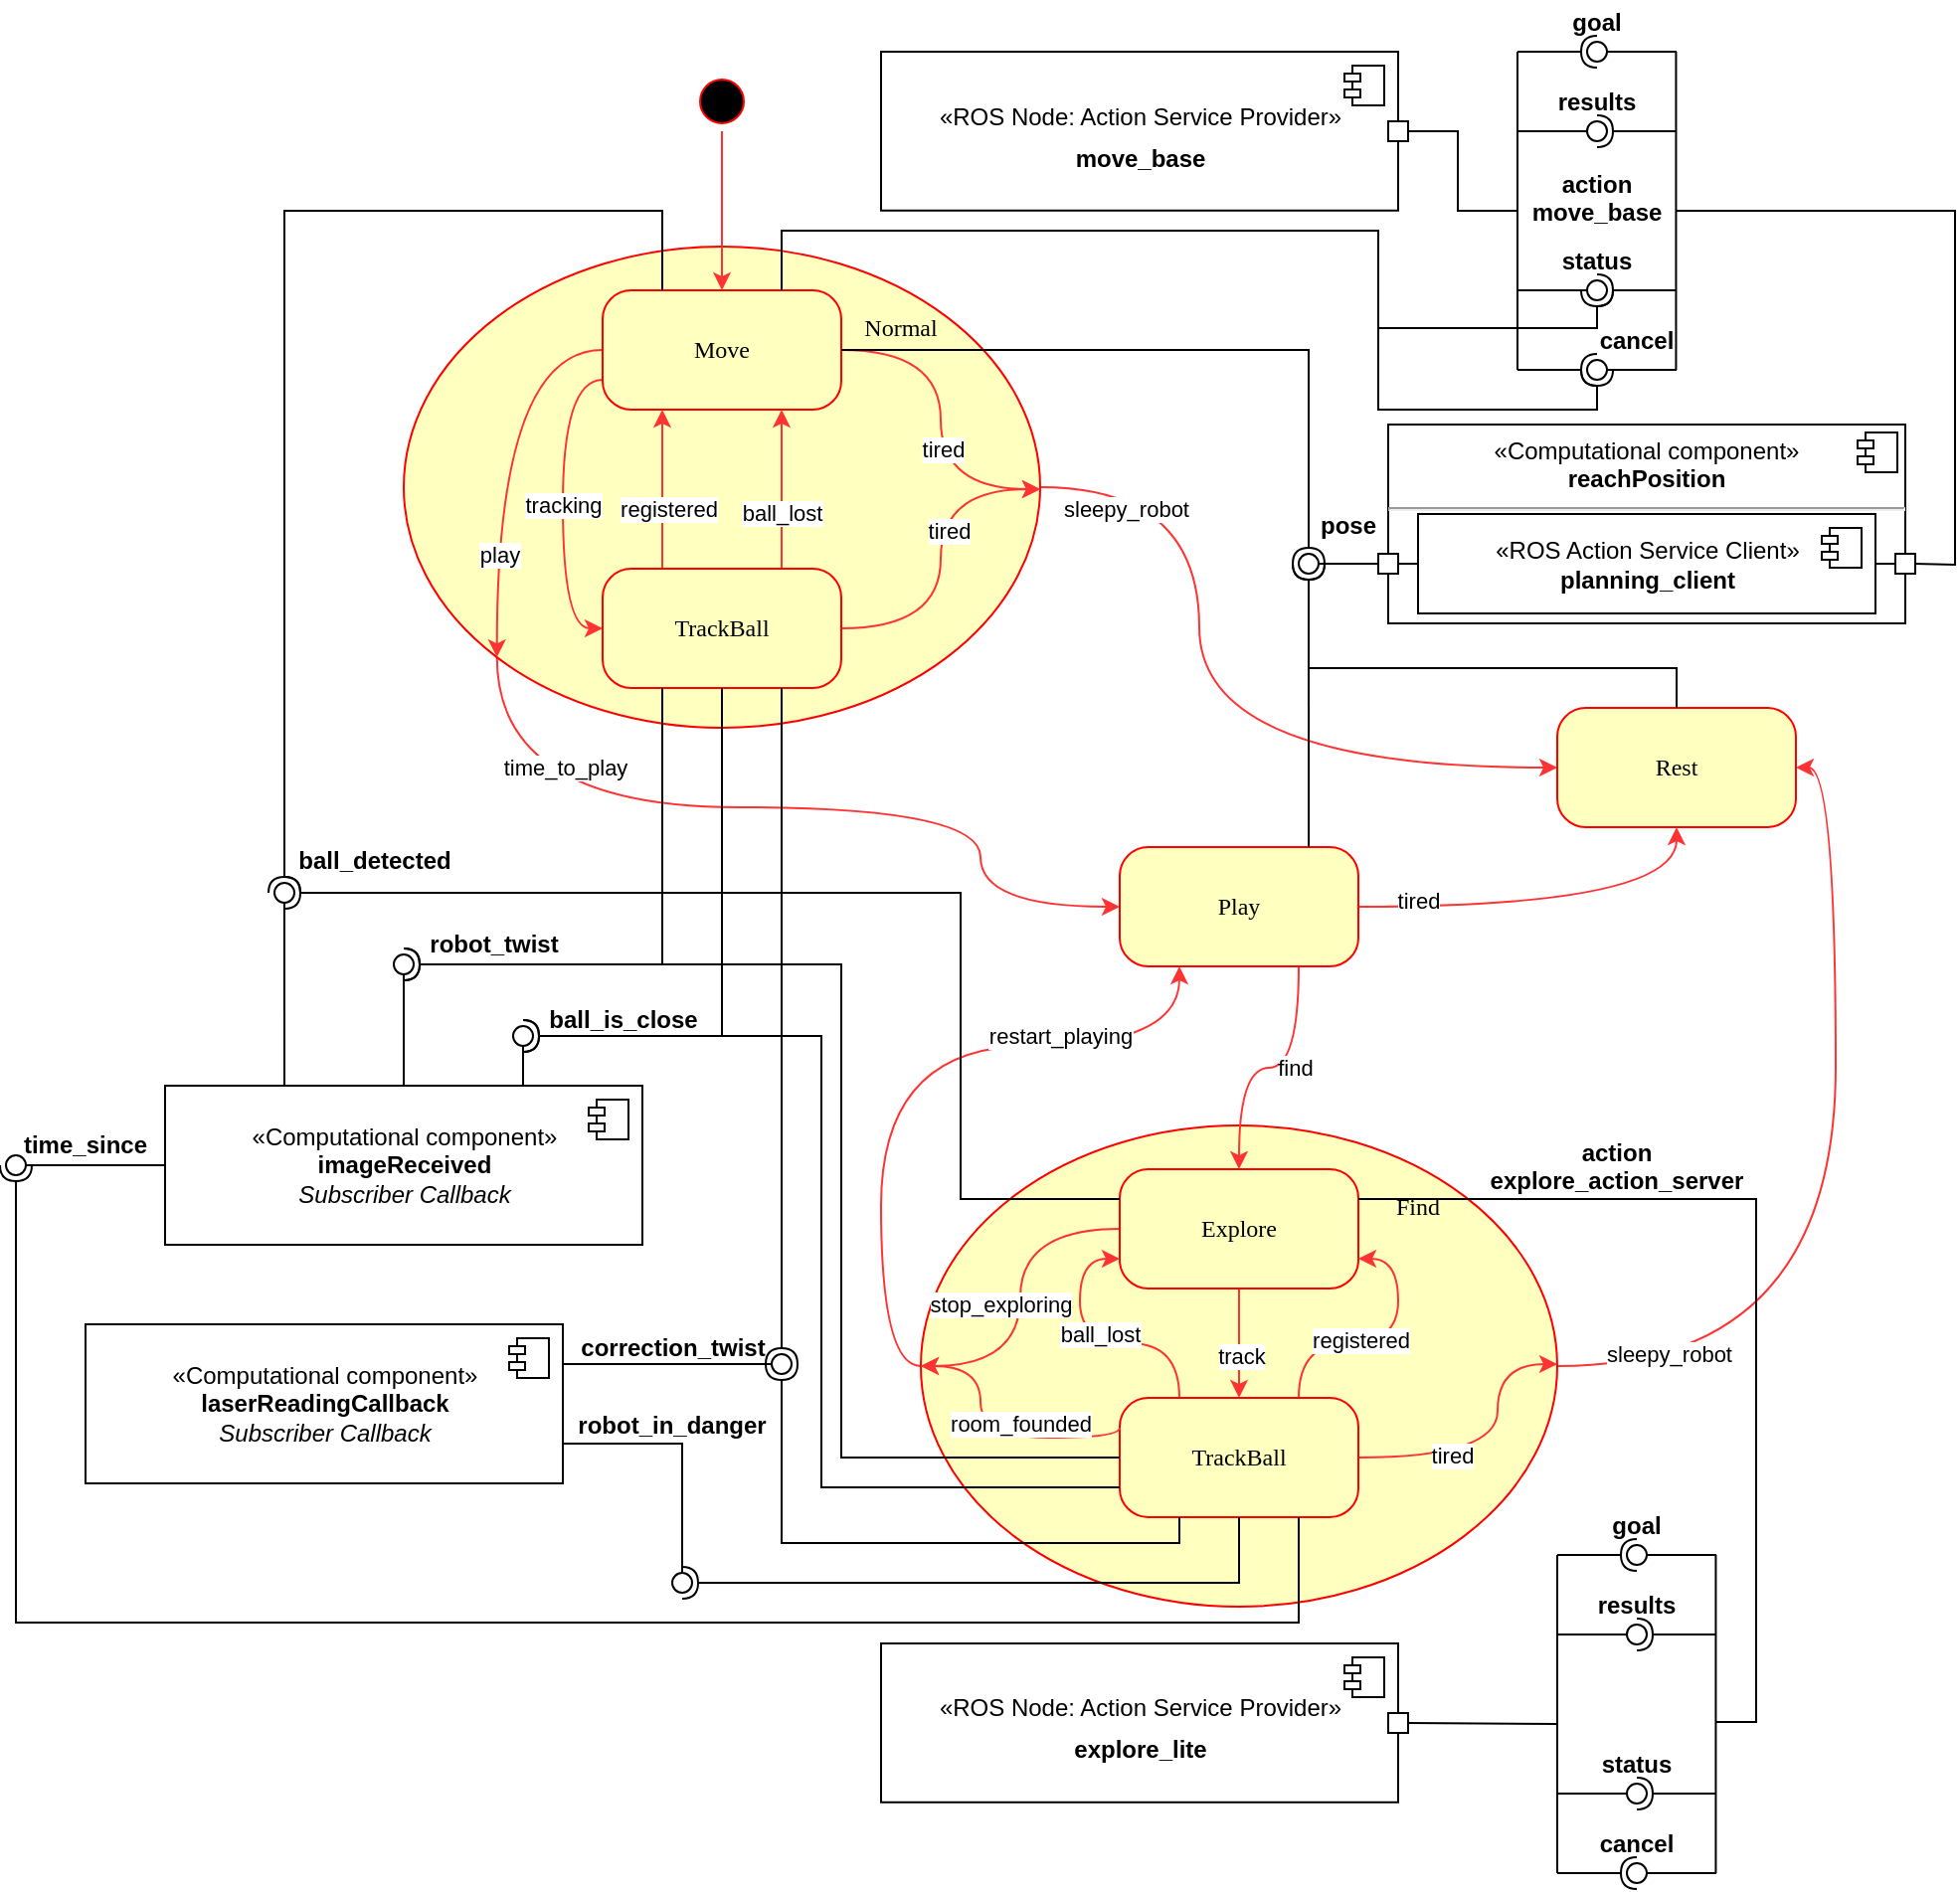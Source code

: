 <mxfile version="14.1.8" type="device"><diagram name="Page-1" id="58cdce13-f638-feb5-8d6f-7d28b1aa9fa0"><mxGraphModel dx="4370" dy="2178" grid="1" gridSize="10" guides="1" tooltips="1" connect="1" arrows="1" fold="1" page="1" pageScale="1" pageWidth="1100" pageHeight="850" background="#ffffff" math="0" shadow="0"><root><mxCell id="0"/><mxCell id="1" parent="0"/><mxCell id="SePf7jv3d5GDAC5wN0M6-150" style="edgeStyle=orthogonalEdgeStyle;curved=1;orthogonalLoop=1;jettySize=auto;html=1;entryX=1;entryY=0.5;entryDx=0;entryDy=0;strokeColor=#FF3333;exitX=1;exitY=0.5;exitDx=0;exitDy=0;" parent="1" source="gwjW1zNZgymCP5IW7DOp-157" target="gwjW1zNZgymCP5IW7DOp-173" edge="1"><mxGeometry relative="1" as="geometry"/></mxCell><mxCell id="SePf7jv3d5GDAC5wN0M6-151" value="sleepy_robot" style="edgeLabel;html=1;align=center;verticalAlign=middle;resizable=0;points=[];" parent="SePf7jv3d5GDAC5wN0M6-150" vertex="1" connectable="0"><mxGeometry x="-0.861" y="4" relative="1" as="geometry"><mxPoint x="23.33" y="-2" as="offset"/></mxGeometry></mxCell><mxCell id="SePf7jv3d5GDAC5wN0M6-152" style="edgeStyle=orthogonalEdgeStyle;curved=1;orthogonalLoop=1;jettySize=auto;html=1;entryX=0.25;entryY=1;entryDx=0;entryDy=0;strokeColor=#FF3333;exitX=0;exitY=0.5;exitDx=0;exitDy=0;" parent="1" source="gwjW1zNZgymCP5IW7DOp-157" target="gwjW1zNZgymCP5IW7DOp-174" edge="1"><mxGeometry relative="1" as="geometry"/></mxCell><mxCell id="SePf7jv3d5GDAC5wN0M6-153" value="restart_playing" style="edgeLabel;html=1;align=center;verticalAlign=middle;resizable=0;points=[];" parent="SePf7jv3d5GDAC5wN0M6-152" vertex="1" connectable="0"><mxGeometry x="-0.541" relative="1" as="geometry"><mxPoint x="90" y="-101" as="offset"/></mxGeometry></mxCell><mxCell id="gwjW1zNZgymCP5IW7DOp-157" value="Find" style="ellipse;whiteSpace=wrap;html=1;fillColor=#ffffc0;rounded=1;shadow=0;fontFamily=Verdana;strokeColor=#ff0000;arcSize=24;comic=0;spacingBottom=160;spacingLeft=180;" parent="1" vertex="1"><mxGeometry x="-1420" y="540" width="320" height="242" as="geometry"/></mxCell><mxCell id="SePf7jv3d5GDAC5wN0M6-137" style="edgeStyle=orthogonalEdgeStyle;curved=1;orthogonalLoop=1;jettySize=auto;html=1;entryX=0;entryY=0.5;entryDx=0;entryDy=0;strokeColor=#FF3333;" parent="1" source="gwjW1zNZgymCP5IW7DOp-159" target="gwjW1zNZgymCP5IW7DOp-173" edge="1"><mxGeometry relative="1" as="geometry"><Array as="points"><mxPoint x="-1280" y="219"/><mxPoint x="-1280" y="360"/></Array></mxGeometry></mxCell><mxCell id="SePf7jv3d5GDAC5wN0M6-138" value="sleepy_robot" style="edgeLabel;html=1;align=center;verticalAlign=middle;resizable=0;points=[];" parent="SePf7jv3d5GDAC5wN0M6-137" vertex="1" connectable="0"><mxGeometry x="-0.785" y="-11" relative="1" as="geometry"><mxPoint as="offset"/></mxGeometry></mxCell><mxCell id="SePf7jv3d5GDAC5wN0M6-139" style="edgeStyle=orthogonalEdgeStyle;curved=1;orthogonalLoop=1;jettySize=auto;html=1;entryX=0;entryY=0.5;entryDx=0;entryDy=0;strokeColor=#FF3333;exitX=0;exitY=1;exitDx=0;exitDy=0;" parent="1" source="gwjW1zNZgymCP5IW7DOp-159" target="gwjW1zNZgymCP5IW7DOp-174" edge="1"><mxGeometry relative="1" as="geometry"><Array as="points"><mxPoint x="-1633" y="380"/><mxPoint x="-1390" y="380"/><mxPoint x="-1390" y="430"/></Array></mxGeometry></mxCell><mxCell id="SePf7jv3d5GDAC5wN0M6-140" value="time_to_play" style="edgeLabel;html=1;align=center;verticalAlign=middle;resizable=0;points=[];" parent="SePf7jv3d5GDAC5wN0M6-139" vertex="1" connectable="0"><mxGeometry x="-0.301" y="-6" relative="1" as="geometry"><mxPoint x="-44.28" y="-26" as="offset"/></mxGeometry></mxCell><mxCell id="gwjW1zNZgymCP5IW7DOp-159" value="Normal" style="ellipse;whiteSpace=wrap;html=1;fillColor=#ffffc0;rounded=1;shadow=0;fontFamily=Verdana;strokeColor=#ff0000;arcSize=24;comic=0;spacingBottom=160;spacingLeft=180;" parent="1" vertex="1"><mxGeometry x="-1680" y="98" width="320" height="242" as="geometry"/></mxCell><mxCell id="gwjW1zNZgymCP5IW7DOp-160" value="tracking" style="edgeStyle=orthogonalEdgeStyle;curved=1;orthogonalLoop=1;jettySize=auto;html=1;entryX=0;entryY=0.5;entryDx=0;entryDy=0;strokeColor=#FF3333;exitX=0;exitY=0.75;exitDx=0;exitDy=0;" parent="1" source="gwjW1zNZgymCP5IW7DOp-163" target="gwjW1zNZgymCP5IW7DOp-170" edge="1"><mxGeometry relative="1" as="geometry"><Array as="points"><mxPoint x="-1600" y="165"/><mxPoint x="-1600" y="290"/></Array></mxGeometry></mxCell><mxCell id="SePf7jv3d5GDAC5wN0M6-147" style="edgeStyle=orthogonalEdgeStyle;curved=1;orthogonalLoop=1;jettySize=auto;html=1;strokeColor=#FF3333;" parent="1" source="gwjW1zNZgymCP5IW7DOp-163" edge="1"><mxGeometry relative="1" as="geometry"><mxPoint x="-1360" y="220" as="targetPoint"/><Array as="points"><mxPoint x="-1410" y="150"/><mxPoint x="-1410" y="220"/></Array></mxGeometry></mxCell><mxCell id="SePf7jv3d5GDAC5wN0M6-148" value="tired" style="edgeLabel;html=1;align=center;verticalAlign=middle;resizable=0;points=[];" parent="SePf7jv3d5GDAC5wN0M6-147" vertex="1" connectable="0"><mxGeometry x="0.176" y="1" relative="1" as="geometry"><mxPoint as="offset"/></mxGeometry></mxCell><mxCell id="SePf7jv3d5GDAC5wN0M6-162" style="edgeStyle=orthogonalEdgeStyle;curved=1;orthogonalLoop=1;jettySize=auto;html=1;entryX=0;entryY=1;entryDx=0;entryDy=0;strokeColor=#FF3333;exitX=0;exitY=0.5;exitDx=0;exitDy=0;" parent="1" source="gwjW1zNZgymCP5IW7DOp-163" target="gwjW1zNZgymCP5IW7DOp-159" edge="1"><mxGeometry relative="1" as="geometry"><Array as="points"><mxPoint x="-1633" y="150"/></Array></mxGeometry></mxCell><mxCell id="SePf7jv3d5GDAC5wN0M6-163" value="play" style="edgeLabel;html=1;align=center;verticalAlign=middle;resizable=0;points=[];" parent="SePf7jv3d5GDAC5wN0M6-162" vertex="1" connectable="0"><mxGeometry x="0.498" y="1" relative="1" as="geometry"><mxPoint as="offset"/></mxGeometry></mxCell><mxCell id="gwjW1zNZgymCP5IW7DOp-163" value="Move" style="rounded=1;whiteSpace=wrap;html=1;arcSize=24;fillColor=#ffffc0;strokeColor=#ff0000;shadow=0;comic=0;labelBackgroundColor=none;fontFamily=Verdana;fontSize=12;fontColor=#000000;align=center;" parent="1" vertex="1"><mxGeometry x="-1580" y="120" width="120" height="60" as="geometry"/></mxCell><mxCell id="gwjW1zNZgymCP5IW7DOp-164" style="edgeStyle=orthogonalEdgeStyle;curved=1;orthogonalLoop=1;jettySize=auto;html=1;entryX=0.25;entryY=1;entryDx=0;entryDy=0;strokeColor=#FF3333;exitX=0.25;exitY=0;exitDx=0;exitDy=0;" parent="1" source="gwjW1zNZgymCP5IW7DOp-170" target="gwjW1zNZgymCP5IW7DOp-163" edge="1"><mxGeometry relative="1" as="geometry"/></mxCell><mxCell id="gwjW1zNZgymCP5IW7DOp-165" value="registered" style="edgeLabel;html=1;align=center;verticalAlign=middle;resizable=0;points=[];" parent="gwjW1zNZgymCP5IW7DOp-164" vertex="1" connectable="0"><mxGeometry x="-0.25" y="-3" relative="1" as="geometry"><mxPoint as="offset"/></mxGeometry></mxCell><mxCell id="gwjW1zNZgymCP5IW7DOp-166" style="edgeStyle=orthogonalEdgeStyle;curved=1;orthogonalLoop=1;jettySize=auto;html=1;entryX=0.75;entryY=1;entryDx=0;entryDy=0;strokeColor=#FF3333;exitX=0.75;exitY=0;exitDx=0;exitDy=0;" parent="1" source="gwjW1zNZgymCP5IW7DOp-170" target="gwjW1zNZgymCP5IW7DOp-163" edge="1"><mxGeometry relative="1" as="geometry"/></mxCell><mxCell id="gwjW1zNZgymCP5IW7DOp-167" value="ball_lost" style="edgeLabel;html=1;align=center;verticalAlign=middle;resizable=0;points=[];" parent="gwjW1zNZgymCP5IW7DOp-166" vertex="1" connectable="0"><mxGeometry x="-0.292" relative="1" as="geometry"><mxPoint as="offset"/></mxGeometry></mxCell><mxCell id="SePf7jv3d5GDAC5wN0M6-143" style="edgeStyle=orthogonalEdgeStyle;curved=1;orthogonalLoop=1;jettySize=auto;html=1;strokeColor=#FF3333;" parent="1" source="gwjW1zNZgymCP5IW7DOp-170" edge="1"><mxGeometry relative="1" as="geometry"><mxPoint x="-1360" y="220" as="targetPoint"/><Array as="points"><mxPoint x="-1410" y="290"/><mxPoint x="-1410" y="220"/></Array></mxGeometry></mxCell><mxCell id="SePf7jv3d5GDAC5wN0M6-149" value="tired" style="edgeLabel;html=1;align=center;verticalAlign=middle;resizable=0;points=[];" parent="SePf7jv3d5GDAC5wN0M6-143" vertex="1" connectable="0"><mxGeometry x="0.17" y="-4" relative="1" as="geometry"><mxPoint as="offset"/></mxGeometry></mxCell><mxCell id="gwjW1zNZgymCP5IW7DOp-170" value="TrackBall" style="rounded=1;whiteSpace=wrap;html=1;arcSize=24;fillColor=#ffffc0;strokeColor=#ff0000;shadow=0;comic=0;labelBackgroundColor=none;fontFamily=Verdana;fontSize=12;fontColor=#000000;align=center;" parent="1" vertex="1"><mxGeometry x="-1580" y="260" width="120" height="60" as="geometry"/></mxCell><mxCell id="gwjW1zNZgymCP5IW7DOp-171" style="edgeStyle=orthogonalEdgeStyle;curved=1;orthogonalLoop=1;jettySize=auto;html=1;entryX=0.5;entryY=0;entryDx=0;entryDy=0;strokeColor=#FF3333;" parent="1" source="gwjW1zNZgymCP5IW7DOp-172" target="gwjW1zNZgymCP5IW7DOp-163" edge="1"><mxGeometry relative="1" as="geometry"/></mxCell><mxCell id="gwjW1zNZgymCP5IW7DOp-172" value="" style="ellipse;html=1;shape=startState;fillColor=#000000;strokeColor=#ff0000;rounded=1;shadow=0;comic=0;labelBackgroundColor=none;fontFamily=Verdana;fontSize=12;fontColor=#000000;align=center;direction=south;" parent="1" vertex="1"><mxGeometry x="-1535" y="10" width="30" height="30" as="geometry"/></mxCell><mxCell id="gwjW1zNZgymCP5IW7DOp-173" value="Rest" style="rounded=1;whiteSpace=wrap;html=1;arcSize=24;fillColor=#ffffc0;strokeColor=#ff0000;shadow=0;comic=0;labelBackgroundColor=none;fontFamily=Verdana;fontSize=12;fontColor=#000000;align=center;" parent="1" vertex="1"><mxGeometry x="-1100" y="330" width="120" height="60" as="geometry"/></mxCell><mxCell id="gwjW1zNZgymCP5IW7DOp-179" style="edgeStyle=orthogonalEdgeStyle;curved=1;orthogonalLoop=1;jettySize=auto;html=1;entryX=0.5;entryY=1;entryDx=0;entryDy=0;strokeColor=#FF3333;exitX=1;exitY=0.5;exitDx=0;exitDy=0;" parent="1" source="gwjW1zNZgymCP5IW7DOp-174" target="gwjW1zNZgymCP5IW7DOp-173" edge="1"><mxGeometry relative="1" as="geometry"/></mxCell><mxCell id="gwjW1zNZgymCP5IW7DOp-180" value="tired" style="edgeLabel;html=1;align=center;verticalAlign=middle;resizable=0;points=[];" parent="gwjW1zNZgymCP5IW7DOp-179" vertex="1" connectable="0"><mxGeometry x="-0.928" y="2" relative="1" as="geometry"><mxPoint x="22.5" y="-1" as="offset"/></mxGeometry></mxCell><mxCell id="gwjW1zNZgymCP5IW7DOp-190" style="edgeStyle=orthogonalEdgeStyle;curved=1;orthogonalLoop=1;jettySize=auto;html=1;entryX=0.5;entryY=0;entryDx=0;entryDy=0;strokeColor=#FF3333;exitX=0.75;exitY=1;exitDx=0;exitDy=0;" parent="1" source="gwjW1zNZgymCP5IW7DOp-174" target="gwjW1zNZgymCP5IW7DOp-186" edge="1"><mxGeometry relative="1" as="geometry"/></mxCell><mxCell id="gwjW1zNZgymCP5IW7DOp-191" value="find" style="edgeLabel;html=1;align=center;verticalAlign=middle;resizable=0;points=[];" parent="gwjW1zNZgymCP5IW7DOp-190" vertex="1" connectable="0"><mxGeometry x="-0.196" relative="1" as="geometry"><mxPoint as="offset"/></mxGeometry></mxCell><mxCell id="gwjW1zNZgymCP5IW7DOp-174" value="Play" style="rounded=1;whiteSpace=wrap;html=1;arcSize=24;fillColor=#ffffc0;strokeColor=#ff0000;shadow=0;comic=0;labelBackgroundColor=none;fontFamily=Verdana;fontSize=12;fontColor=#000000;align=center;" parent="1" vertex="1"><mxGeometry x="-1320" y="400" width="120" height="60" as="geometry"/></mxCell><mxCell id="gwjW1zNZgymCP5IW7DOp-189" value="" style="edgeStyle=orthogonalEdgeStyle;curved=1;orthogonalLoop=1;jettySize=auto;html=1;strokeColor=#FF3333;" parent="1" source="gwjW1zNZgymCP5IW7DOp-186" target="gwjW1zNZgymCP5IW7DOp-188" edge="1"><mxGeometry relative="1" as="geometry"/></mxCell><mxCell id="gwjW1zNZgymCP5IW7DOp-192" value="track" style="edgeLabel;html=1;align=center;verticalAlign=middle;resizable=0;points=[];" parent="gwjW1zNZgymCP5IW7DOp-189" vertex="1" connectable="0"><mxGeometry x="0.243" y="1" relative="1" as="geometry"><mxPoint as="offset"/></mxGeometry></mxCell><mxCell id="SePf7jv3d5GDAC5wN0M6-160" style="edgeStyle=orthogonalEdgeStyle;curved=1;orthogonalLoop=1;jettySize=auto;html=1;entryX=0;entryY=0.5;entryDx=0;entryDy=0;strokeColor=#FF3333;exitX=0;exitY=0.5;exitDx=0;exitDy=0;" parent="1" source="gwjW1zNZgymCP5IW7DOp-186" target="gwjW1zNZgymCP5IW7DOp-157" edge="1"><mxGeometry relative="1" as="geometry"><Array as="points"><mxPoint x="-1370" y="592"/><mxPoint x="-1370" y="661"/></Array></mxGeometry></mxCell><mxCell id="SePf7jv3d5GDAC5wN0M6-161" value="stop_exploring" style="edgeLabel;html=1;align=center;verticalAlign=middle;resizable=0;points=[];" parent="SePf7jv3d5GDAC5wN0M6-160" vertex="1" connectable="0"><mxGeometry x="-0.209" y="4" relative="1" as="geometry"><mxPoint x="-14.03" y="21.11" as="offset"/></mxGeometry></mxCell><mxCell id="gwjW1zNZgymCP5IW7DOp-186" value="Explore" style="rounded=1;whiteSpace=wrap;html=1;arcSize=24;fillColor=#ffffc0;strokeColor=#ff0000;shadow=0;comic=0;labelBackgroundColor=none;fontFamily=Verdana;fontSize=12;fontColor=#000000;align=center;" parent="1" vertex="1"><mxGeometry x="-1320" y="562" width="120" height="60" as="geometry"/></mxCell><mxCell id="gwjW1zNZgymCP5IW7DOp-195" style="edgeStyle=orthogonalEdgeStyle;curved=1;orthogonalLoop=1;jettySize=auto;html=1;entryX=0;entryY=0.75;entryDx=0;entryDy=0;strokeColor=#FF3333;exitX=0.25;exitY=0;exitDx=0;exitDy=0;" parent="1" source="gwjW1zNZgymCP5IW7DOp-188" target="gwjW1zNZgymCP5IW7DOp-186" edge="1"><mxGeometry relative="1" as="geometry"/></mxCell><mxCell id="gwjW1zNZgymCP5IW7DOp-196" value="ball_lost" style="edgeLabel;html=1;align=center;verticalAlign=middle;resizable=0;points=[];" parent="gwjW1zNZgymCP5IW7DOp-195" vertex="1" connectable="0"><mxGeometry x="0.08" y="-5" relative="1" as="geometry"><mxPoint x="7.89" as="offset"/></mxGeometry></mxCell><mxCell id="gwjW1zNZgymCP5IW7DOp-197" style="edgeStyle=orthogonalEdgeStyle;curved=1;orthogonalLoop=1;jettySize=auto;html=1;entryX=1;entryY=0.75;entryDx=0;entryDy=0;strokeColor=#FF3333;exitX=0.75;exitY=0;exitDx=0;exitDy=0;" parent="1" source="gwjW1zNZgymCP5IW7DOp-188" target="gwjW1zNZgymCP5IW7DOp-186" edge="1"><mxGeometry relative="1" as="geometry"/></mxCell><mxCell id="gwjW1zNZgymCP5IW7DOp-198" value="registered" style="edgeLabel;html=1;align=center;verticalAlign=middle;resizable=0;points=[];" parent="gwjW1zNZgymCP5IW7DOp-197" vertex="1" connectable="0"><mxGeometry x="-0.168" y="2" relative="1" as="geometry"><mxPoint as="offset"/></mxGeometry></mxCell><mxCell id="SePf7jv3d5GDAC5wN0M6-154" style="edgeStyle=orthogonalEdgeStyle;curved=1;orthogonalLoop=1;jettySize=auto;html=1;strokeColor=#FF3333;" parent="1" source="gwjW1zNZgymCP5IW7DOp-188" edge="1"><mxGeometry relative="1" as="geometry"><mxPoint x="-1100" y="660" as="targetPoint"/><Array as="points"><mxPoint x="-1130" y="707"/><mxPoint x="-1130" y="660"/></Array></mxGeometry></mxCell><mxCell id="SePf7jv3d5GDAC5wN0M6-155" value="tired" style="edgeLabel;html=1;align=center;verticalAlign=middle;resizable=0;points=[];" parent="SePf7jv3d5GDAC5wN0M6-154" vertex="1" connectable="0"><mxGeometry x="-0.36" y="1" relative="1" as="geometry"><mxPoint as="offset"/></mxGeometry></mxCell><mxCell id="gwjW1zNZgymCP5IW7DOp-188" value="TrackBall" style="rounded=1;whiteSpace=wrap;html=1;arcSize=24;fillColor=#ffffc0;strokeColor=#ff0000;shadow=0;comic=0;labelBackgroundColor=none;fontFamily=Verdana;fontSize=12;fontColor=#000000;align=center;" parent="1" vertex="1"><mxGeometry x="-1320" y="677" width="120" height="60" as="geometry"/></mxCell><mxCell id="gwjW1zNZgymCP5IW7DOp-236" value="&lt;p style=&quot;margin: 0px ; margin-top: 6px ; text-align: center&quot;&gt;«Computational component»&lt;br&gt;&lt;b&gt;reachPosition&lt;/b&gt;&lt;br&gt;&lt;/p&gt;&lt;hr&gt;&lt;p style=&quot;margin: 0px ; margin-left: 8px&quot;&gt;&lt;br&gt;&lt;/p&gt;" style="align=left;overflow=fill;html=1;dropTarget=0;" parent="1" vertex="1"><mxGeometry x="-1185" y="187.5" width="260" height="100" as="geometry"/></mxCell><mxCell id="gwjW1zNZgymCP5IW7DOp-237" value="" style="shape=component;jettyWidth=8;jettyHeight=4;" parent="gwjW1zNZgymCP5IW7DOp-236" vertex="1"><mxGeometry x="1" width="20" height="20" relative="1" as="geometry"><mxPoint x="-24" y="4" as="offset"/></mxGeometry></mxCell><mxCell id="gwjW1zNZgymCP5IW7DOp-238" value="«ROS Action Service Client»&lt;br&gt;&lt;b&gt;planning_client&lt;/b&gt;" style="html=1;dropTarget=0;" parent="1" vertex="1"><mxGeometry x="-1170" y="232.5" width="230" height="50" as="geometry"/></mxCell><mxCell id="gwjW1zNZgymCP5IW7DOp-239" value="" style="shape=module;jettyWidth=8;jettyHeight=4;" parent="gwjW1zNZgymCP5IW7DOp-238" vertex="1"><mxGeometry x="1" width="20" height="20" relative="1" as="geometry"><mxPoint x="-27" y="7" as="offset"/></mxGeometry></mxCell><mxCell id="gwjW1zNZgymCP5IW7DOp-240" value="" style="rounded=0;whiteSpace=wrap;html=1;" parent="1" vertex="1"><mxGeometry x="-930" y="252.5" width="10" height="10" as="geometry"/></mxCell><mxCell id="gwjW1zNZgymCP5IW7DOp-241" value="" style="rounded=0;orthogonalLoop=1;jettySize=auto;html=1;endArrow=none;endFill=0;entryX=1;entryY=0.5;entryDx=0;entryDy=0;exitX=0;exitY=0.5;exitDx=0;exitDy=0;" parent="1" source="gwjW1zNZgymCP5IW7DOp-240" target="gwjW1zNZgymCP5IW7DOp-238" edge="1"><mxGeometry relative="1" as="geometry"><mxPoint x="-925" y="276.5" as="sourcePoint"/><mxPoint x="-1205" y="277.25" as="targetPoint"/></mxGeometry></mxCell><mxCell id="gwjW1zNZgymCP5IW7DOp-242" value="" style="rounded=0;whiteSpace=wrap;html=1;" parent="1" vertex="1"><mxGeometry x="-1190" y="252.5" width="10" height="10" as="geometry"/></mxCell><mxCell id="gwjW1zNZgymCP5IW7DOp-243" value="" style="rounded=0;orthogonalLoop=1;jettySize=auto;html=1;endArrow=none;endFill=0;entryX=1;entryY=0.5;entryDx=0;entryDy=0;exitX=0;exitY=0.5;exitDx=0;exitDy=0;" parent="1" source="gwjW1zNZgymCP5IW7DOp-238" target="gwjW1zNZgymCP5IW7DOp-242" edge="1"><mxGeometry relative="1" as="geometry"><mxPoint x="-1055" y="306.75" as="sourcePoint"/><mxPoint x="-1065" y="306.75" as="targetPoint"/></mxGeometry></mxCell><mxCell id="gwjW1zNZgymCP5IW7DOp-250" value="&lt;p style=&quot;margin: 6px 0px 0px&quot;&gt;«ROS Node: Action Service Provider»&lt;br&gt;&lt;/p&gt;&lt;p style=&quot;margin: 6px 0px 0px&quot;&gt;&lt;b&gt;move_base&lt;/b&gt;&lt;/p&gt;" style="html=1;dropTarget=0;" parent="1" vertex="1"><mxGeometry x="-1440" y="-5.684e-14" width="260" height="79.88" as="geometry"/></mxCell><mxCell id="gwjW1zNZgymCP5IW7DOp-251" value="" style="shape=module;jettyWidth=8;jettyHeight=4;" parent="gwjW1zNZgymCP5IW7DOp-250" vertex="1"><mxGeometry x="1" width="20" height="20" relative="1" as="geometry"><mxPoint x="-27" y="7" as="offset"/></mxGeometry></mxCell><mxCell id="gwjW1zNZgymCP5IW7DOp-277" value="" style="rounded=0;whiteSpace=wrap;html=1;" parent="1" vertex="1"><mxGeometry x="-1185" y="35" width="10" height="10" as="geometry"/></mxCell><mxCell id="gwjW1zNZgymCP5IW7DOp-304" value="" style="rounded=0;orthogonalLoop=1;jettySize=auto;html=1;endArrow=none;endFill=0;" parent="1" target="gwjW1zNZgymCP5IW7DOp-306" edge="1"><mxGeometry relative="1" as="geometry"><mxPoint x="-1120" y="120" as="sourcePoint"/></mxGeometry></mxCell><mxCell id="gwjW1zNZgymCP5IW7DOp-305" value="" style="rounded=0;orthogonalLoop=1;jettySize=auto;html=1;endArrow=halfCircle;endFill=0;entryX=0.5;entryY=0.5;entryDx=0;entryDy=0;endSize=6;strokeWidth=1;" parent="1" target="gwjW1zNZgymCP5IW7DOp-306" edge="1"><mxGeometry relative="1" as="geometry"><mxPoint x="-1040" y="120" as="sourcePoint"/></mxGeometry></mxCell><mxCell id="gwjW1zNZgymCP5IW7DOp-306" value="" style="ellipse;whiteSpace=wrap;html=1;fontFamily=Helvetica;fontSize=12;fontColor=#000000;align=center;strokeColor=#000000;fillColor=#ffffff;points=[];aspect=fixed;resizable=0;" parent="1" vertex="1"><mxGeometry x="-1085" y="115" width="10" height="10" as="geometry"/></mxCell><mxCell id="gwjW1zNZgymCP5IW7DOp-307" value="" style="rounded=0;orthogonalLoop=1;jettySize=auto;html=1;endArrow=none;endFill=0;" parent="1" target="gwjW1zNZgymCP5IW7DOp-309" edge="1"><mxGeometry relative="1" as="geometry"><mxPoint x="-1120" y="39.94" as="sourcePoint"/></mxGeometry></mxCell><mxCell id="gwjW1zNZgymCP5IW7DOp-308" value="" style="rounded=0;orthogonalLoop=1;jettySize=auto;html=1;endArrow=halfCircle;endFill=0;entryX=0.5;entryY=0.5;entryDx=0;entryDy=0;endSize=6;strokeWidth=1;" parent="1" target="gwjW1zNZgymCP5IW7DOp-309" edge="1"><mxGeometry relative="1" as="geometry"><mxPoint x="-1040" y="39.94" as="sourcePoint"/></mxGeometry></mxCell><mxCell id="gwjW1zNZgymCP5IW7DOp-309" value="" style="ellipse;whiteSpace=wrap;html=1;fontFamily=Helvetica;fontSize=12;fontColor=#000000;align=center;strokeColor=#000000;fillColor=#ffffff;points=[];aspect=fixed;resizable=0;" parent="1" vertex="1"><mxGeometry x="-1085" y="34.94" width="10" height="10" as="geometry"/></mxCell><mxCell id="gwjW1zNZgymCP5IW7DOp-310" value="results" style="text;align=center;fontStyle=1;verticalAlign=middle;spacingLeft=3;spacingRight=3;strokeColor=none;rotatable=0;points=[[0,0.5],[1,0.5]];portConstraint=eastwest;" parent="1" vertex="1"><mxGeometry x="-1095" y="13.94" width="30" height="21" as="geometry"/></mxCell><mxCell id="gwjW1zNZgymCP5IW7DOp-311" value="status" style="text;align=center;fontStyle=1;verticalAlign=middle;spacingLeft=3;spacingRight=3;strokeColor=none;rotatable=0;points=[[0,0.5],[1,0.5]];portConstraint=eastwest;" parent="1" vertex="1"><mxGeometry x="-1095" y="94.0" width="30" height="21" as="geometry"/></mxCell><mxCell id="gwjW1zNZgymCP5IW7DOp-312" value="action&#10;move_base" style="text;align=center;fontStyle=1;verticalAlign=middle;spacingLeft=3;spacingRight=3;strokeColor=none;rotatable=0;points=[[0,0.5],[1,0.5]];portConstraint=eastwest;" parent="1" vertex="1"><mxGeometry x="-1120" y="60.0" width="80" height="26" as="geometry"/></mxCell><mxCell id="gwjW1zNZgymCP5IW7DOp-313" value="" style="rounded=0;orthogonalLoop=1;jettySize=auto;html=1;endArrow=none;endFill=0;" parent="1" target="gwjW1zNZgymCP5IW7DOp-315" edge="1"><mxGeometry relative="1" as="geometry"><mxPoint x="-1040" as="sourcePoint"/></mxGeometry></mxCell><mxCell id="gwjW1zNZgymCP5IW7DOp-314" value="" style="rounded=0;orthogonalLoop=1;jettySize=auto;html=1;endArrow=halfCircle;endFill=0;entryX=0.5;entryY=0.5;entryDx=0;entryDy=0;endSize=6;strokeWidth=1;" parent="1" target="gwjW1zNZgymCP5IW7DOp-315" edge="1"><mxGeometry relative="1" as="geometry"><mxPoint x="-1120" as="sourcePoint"/></mxGeometry></mxCell><mxCell id="gwjW1zNZgymCP5IW7DOp-315" value="" style="ellipse;whiteSpace=wrap;html=1;fontFamily=Helvetica;fontSize=12;fontColor=#000000;align=center;strokeColor=#000000;fillColor=#ffffff;points=[];aspect=fixed;resizable=0;" parent="1" vertex="1"><mxGeometry x="-1085" y="-5" width="10" height="10" as="geometry"/></mxCell><mxCell id="gwjW1zNZgymCP5IW7DOp-316" value="" style="rounded=0;orthogonalLoop=1;jettySize=auto;html=1;endArrow=none;endFill=0;" parent="1" target="gwjW1zNZgymCP5IW7DOp-318" edge="1"><mxGeometry relative="1" as="geometry"><mxPoint x="-1040" y="160" as="sourcePoint"/></mxGeometry></mxCell><mxCell id="gwjW1zNZgymCP5IW7DOp-317" value="" style="rounded=0;orthogonalLoop=1;jettySize=auto;html=1;endArrow=halfCircle;endFill=0;entryX=0.5;entryY=0.5;entryDx=0;entryDy=0;endSize=6;strokeWidth=1;" parent="1" target="gwjW1zNZgymCP5IW7DOp-318" edge="1"><mxGeometry relative="1" as="geometry"><mxPoint x="-1120" y="160" as="sourcePoint"/></mxGeometry></mxCell><mxCell id="gwjW1zNZgymCP5IW7DOp-318" value="" style="ellipse;whiteSpace=wrap;html=1;fontFamily=Helvetica;fontSize=12;fontColor=#000000;align=center;strokeColor=#000000;fillColor=#ffffff;points=[];aspect=fixed;resizable=0;" parent="1" vertex="1"><mxGeometry x="-1085" y="155" width="10" height="10" as="geometry"/></mxCell><mxCell id="gwjW1zNZgymCP5IW7DOp-320" value="" style="rounded=0;orthogonalLoop=1;jettySize=auto;html=1;endArrow=none;endFill=0;" parent="1" edge="1"><mxGeometry relative="1" as="geometry"><mxPoint x="-1120" y="160" as="sourcePoint"/><mxPoint x="-1120" as="targetPoint"/></mxGeometry></mxCell><mxCell id="gwjW1zNZgymCP5IW7DOp-321" value="" style="rounded=0;orthogonalLoop=1;jettySize=auto;html=1;endArrow=none;endFill=0;" parent="1" edge="1"><mxGeometry relative="1" as="geometry"><mxPoint x="-1040.28" y="160" as="sourcePoint"/><mxPoint x="-1040.28" as="targetPoint"/></mxGeometry></mxCell><mxCell id="gwjW1zNZgymCP5IW7DOp-322" value="" style="rounded=0;orthogonalLoop=1;jettySize=auto;html=1;endArrow=none;endFill=0;entryX=1;entryY=0.5;entryDx=0;entryDy=0;" parent="1" target="gwjW1zNZgymCP5IW7DOp-277" edge="1"><mxGeometry relative="1" as="geometry"><mxPoint x="-1120" y="80" as="sourcePoint"/><mxPoint x="-1075" y="49.94" as="targetPoint"/><Array as="points"><mxPoint x="-1150" y="80"/><mxPoint x="-1150" y="40"/></Array></mxGeometry></mxCell><mxCell id="gwjW1zNZgymCP5IW7DOp-323" value="goal" style="text;align=center;fontStyle=1;verticalAlign=middle;spacingLeft=3;spacingRight=3;strokeColor=none;rotatable=0;points=[[0,0.5],[1,0.5]];portConstraint=eastwest;" parent="1" vertex="1"><mxGeometry x="-1095" y="-26" width="30" height="21" as="geometry"/></mxCell><mxCell id="gwjW1zNZgymCP5IW7DOp-324" value="cancel" style="text;align=center;fontStyle=1;verticalAlign=middle;spacingLeft=3;spacingRight=3;strokeColor=none;rotatable=0;points=[[0,0.5],[1,0.5]];portConstraint=eastwest;" parent="1" vertex="1"><mxGeometry x="-1075" y="134" width="30" height="21" as="geometry"/></mxCell><mxCell id="gwjW1zNZgymCP5IW7DOp-325" value="" style="rounded=0;orthogonalLoop=1;jettySize=auto;html=1;endArrow=none;endFill=0;entryX=1;entryY=0.5;entryDx=0;entryDy=0;" parent="1" target="gwjW1zNZgymCP5IW7DOp-240" edge="1"><mxGeometry relative="1" as="geometry"><mxPoint x="-1040" y="80" as="sourcePoint"/><mxPoint x="-1165.0" y="50" as="targetPoint"/><Array as="points"><mxPoint x="-900" y="80"/><mxPoint x="-900" y="258"/></Array></mxGeometry></mxCell><mxCell id="gwjW1zNZgymCP5IW7DOp-331" value="" style="rounded=0;orthogonalLoop=1;jettySize=auto;html=1;endArrow=halfCircle;endFill=0;entryX=0.5;entryY=0.5;entryDx=0;entryDy=0;endSize=6;strokeWidth=1;exitX=0.75;exitY=0;exitDx=0;exitDy=0;" parent="1" source="gwjW1zNZgymCP5IW7DOp-163" edge="1"><mxGeometry relative="1" as="geometry"><mxPoint x="-1175" y="139" as="sourcePoint"/><mxPoint x="-1080" y="120" as="targetPoint"/><Array as="points"><mxPoint x="-1490" y="90"/><mxPoint x="-1190" y="90"/><mxPoint x="-1190" y="150"/><mxPoint x="-1190" y="139"/><mxPoint x="-1080" y="139"/></Array></mxGeometry></mxCell><mxCell id="gwjW1zNZgymCP5IW7DOp-334" value="" style="rounded=0;orthogonalLoop=1;jettySize=auto;html=1;endArrow=halfCircle;endFill=0;entryX=0.5;entryY=0.5;entryDx=0;entryDy=0;endSize=6;strokeWidth=1;" parent="1" edge="1"><mxGeometry relative="1" as="geometry"><mxPoint x="-1190" y="150" as="sourcePoint"/><mxPoint x="-1080" y="160" as="targetPoint"/><Array as="points"><mxPoint x="-1190" y="180"/><mxPoint x="-1080" y="180"/></Array></mxGeometry></mxCell><mxCell id="gwjW1zNZgymCP5IW7DOp-346" value="pose" style="text;align=center;fontStyle=1;verticalAlign=middle;spacingLeft=3;spacingRight=3;strokeColor=none;rotatable=0;points=[[0,0.5],[1,0.5]];portConstraint=eastwest;" parent="1" vertex="1"><mxGeometry x="-1220" y="230" width="30" height="15" as="geometry"/></mxCell><mxCell id="gwjW1zNZgymCP5IW7DOp-347" value="«Computational component»&lt;br&gt;&lt;b&gt;imageReceived&lt;br&gt;&lt;/b&gt;&lt;i&gt;Subscriber Callback&lt;/i&gt;" style="html=1;dropTarget=0;" parent="1" vertex="1"><mxGeometry x="-1800" y="520" width="240" height="80" as="geometry"/></mxCell><mxCell id="gwjW1zNZgymCP5IW7DOp-348" value="" style="shape=module;jettyWidth=8;jettyHeight=4;" parent="gwjW1zNZgymCP5IW7DOp-347" vertex="1"><mxGeometry x="1" width="20" height="20" relative="1" as="geometry"><mxPoint x="-27" y="7" as="offset"/></mxGeometry></mxCell><mxCell id="gwjW1zNZgymCP5IW7DOp-351" value="" style="rounded=0;orthogonalLoop=1;jettySize=auto;html=1;endArrow=none;endFill=0;exitX=0.25;exitY=0;exitDx=0;exitDy=0;" parent="1" source="gwjW1zNZgymCP5IW7DOp-347" target="gwjW1zNZgymCP5IW7DOp-353" edge="1"><mxGeometry relative="1" as="geometry"><mxPoint x="-1740" y="525" as="sourcePoint"/></mxGeometry></mxCell><mxCell id="gwjW1zNZgymCP5IW7DOp-352" value="" style="rounded=0;orthogonalLoop=1;jettySize=auto;html=1;endArrow=halfCircle;endFill=0;entryX=0.5;entryY=0.5;entryDx=0;entryDy=0;endSize=6;strokeWidth=1;exitX=0.25;exitY=0;exitDx=0;exitDy=0;" parent="1" source="gwjW1zNZgymCP5IW7DOp-163" target="gwjW1zNZgymCP5IW7DOp-353" edge="1"><mxGeometry relative="1" as="geometry"><mxPoint x="-1540" y="430" as="sourcePoint"/><Array as="points"><mxPoint x="-1550" y="80"/><mxPoint x="-1740" y="80"/></Array></mxGeometry></mxCell><mxCell id="gwjW1zNZgymCP5IW7DOp-353" value="" style="ellipse;whiteSpace=wrap;html=1;fontFamily=Helvetica;fontSize=12;fontColor=#000000;align=center;strokeColor=#000000;fillColor=#ffffff;points=[];aspect=fixed;resizable=0;" parent="1" vertex="1"><mxGeometry x="-1745" y="418" width="10" height="10" as="geometry"/></mxCell><mxCell id="gwjW1zNZgymCP5IW7DOp-354" value="" style="rounded=0;orthogonalLoop=1;jettySize=auto;html=1;endArrow=none;endFill=0;exitX=0.5;exitY=0;exitDx=0;exitDy=0;" parent="1" source="gwjW1zNZgymCP5IW7DOp-347" target="gwjW1zNZgymCP5IW7DOp-356" edge="1"><mxGeometry relative="1" as="geometry"><mxPoint x="-1670" y="535" as="sourcePoint"/></mxGeometry></mxCell><mxCell id="gwjW1zNZgymCP5IW7DOp-355" value="" style="rounded=0;orthogonalLoop=1;jettySize=auto;html=1;endArrow=halfCircle;endFill=0;entryX=0.5;entryY=0.5;entryDx=0;entryDy=0;endSize=6;strokeWidth=1;exitX=0.25;exitY=1;exitDx=0;exitDy=0;" parent="1" source="gwjW1zNZgymCP5IW7DOp-170" target="gwjW1zNZgymCP5IW7DOp-356" edge="1"><mxGeometry relative="1" as="geometry"><mxPoint x="-1550" y="455" as="sourcePoint"/><Array as="points"><mxPoint x="-1550" y="459"/></Array></mxGeometry></mxCell><mxCell id="gwjW1zNZgymCP5IW7DOp-356" value="" style="ellipse;whiteSpace=wrap;html=1;fontFamily=Helvetica;fontSize=12;fontColor=#000000;align=center;strokeColor=#000000;fillColor=#ffffff;points=[];aspect=fixed;resizable=0;" parent="1" vertex="1"><mxGeometry x="-1685" y="454" width="10" height="10" as="geometry"/></mxCell><mxCell id="gwjW1zNZgymCP5IW7DOp-357" value="" style="rounded=0;orthogonalLoop=1;jettySize=auto;html=1;endArrow=none;endFill=0;exitX=0.75;exitY=0;exitDx=0;exitDy=0;" parent="1" source="gwjW1zNZgymCP5IW7DOp-347" target="gwjW1zNZgymCP5IW7DOp-359" edge="1"><mxGeometry relative="1" as="geometry"><mxPoint x="-1580" y="525" as="sourcePoint"/></mxGeometry></mxCell><mxCell id="gwjW1zNZgymCP5IW7DOp-358" value="" style="rounded=0;orthogonalLoop=1;jettySize=auto;html=1;endArrow=halfCircle;endFill=0;entryX=0.5;entryY=0.5;entryDx=0;entryDy=0;endSize=6;strokeWidth=1;exitX=0.5;exitY=1;exitDx=0;exitDy=0;" parent="1" source="gwjW1zNZgymCP5IW7DOp-170" target="gwjW1zNZgymCP5IW7DOp-359" edge="1"><mxGeometry relative="1" as="geometry"><mxPoint x="-1500" y="495" as="sourcePoint"/><Array as="points"><mxPoint x="-1520" y="495"/></Array></mxGeometry></mxCell><mxCell id="gwjW1zNZgymCP5IW7DOp-359" value="" style="ellipse;whiteSpace=wrap;html=1;fontFamily=Helvetica;fontSize=12;fontColor=#000000;align=center;strokeColor=#000000;fillColor=#ffffff;points=[];aspect=fixed;resizable=0;" parent="1" vertex="1"><mxGeometry x="-1625" y="490" width="10" height="10" as="geometry"/></mxCell><mxCell id="gwjW1zNZgymCP5IW7DOp-363" value="ball_detected" style="text;align=center;fontStyle=1;verticalAlign=middle;spacingLeft=3;spacingRight=3;strokeColor=none;rotatable=0;points=[[0,0.5],[1,0.5]];portConstraint=eastwest;html=1;" parent="1" vertex="1"><mxGeometry x="-1735" y="394" width="80" height="26" as="geometry"/></mxCell><mxCell id="gwjW1zNZgymCP5IW7DOp-368" value="robot_twist" style="text;align=center;fontStyle=1;verticalAlign=middle;spacingLeft=3;spacingRight=3;strokeColor=none;rotatable=0;points=[[0,0.5],[1,0.5]];portConstraint=eastwest;html=1;" parent="1" vertex="1"><mxGeometry x="-1675" y="436" width="80" height="26" as="geometry"/></mxCell><mxCell id="gwjW1zNZgymCP5IW7DOp-369" value="«Computational component»&lt;br&gt;&lt;b&gt;laserReadingCallback&lt;br&gt;&lt;/b&gt;&lt;i&gt;Subscriber Callback&lt;/i&gt;" style="html=1;dropTarget=0;" parent="1" vertex="1"><mxGeometry x="-1840" y="640" width="240" height="80" as="geometry"/></mxCell><mxCell id="gwjW1zNZgymCP5IW7DOp-370" value="" style="shape=module;jettyWidth=8;jettyHeight=4;" parent="gwjW1zNZgymCP5IW7DOp-369" vertex="1"><mxGeometry x="1" width="20" height="20" relative="1" as="geometry"><mxPoint x="-27" y="7" as="offset"/></mxGeometry></mxCell><mxCell id="gwjW1zNZgymCP5IW7DOp-371" value="" style="rounded=0;orthogonalLoop=1;jettySize=auto;html=1;endArrow=none;endFill=0;exitX=1;exitY=0.25;exitDx=0;exitDy=0;" parent="1" source="gwjW1zNZgymCP5IW7DOp-369" target="gwjW1zNZgymCP5IW7DOp-373" edge="1"><mxGeometry relative="1" as="geometry"><mxPoint x="-1520" y="675" as="sourcePoint"/></mxGeometry></mxCell><mxCell id="gwjW1zNZgymCP5IW7DOp-372" value="" style="rounded=0;orthogonalLoop=1;jettySize=auto;html=1;endArrow=halfCircle;endFill=0;entryX=0.5;entryY=0.5;entryDx=0;entryDy=0;endSize=6;strokeWidth=1;exitX=0.75;exitY=1;exitDx=0;exitDy=0;" parent="1" source="gwjW1zNZgymCP5IW7DOp-170" target="gwjW1zNZgymCP5IW7DOp-373" edge="1"><mxGeometry relative="1" as="geometry"><mxPoint x="-1480" y="675" as="sourcePoint"/></mxGeometry></mxCell><mxCell id="gwjW1zNZgymCP5IW7DOp-373" value="" style="ellipse;whiteSpace=wrap;html=1;fontFamily=Helvetica;fontSize=12;fontColor=#000000;align=center;strokeColor=#000000;fillColor=#ffffff;points=[];aspect=fixed;resizable=0;" parent="1" vertex="1"><mxGeometry x="-1495" y="655" width="10" height="10" as="geometry"/></mxCell><mxCell id="gwjW1zNZgymCP5IW7DOp-375" value="" style="rounded=0;orthogonalLoop=1;jettySize=auto;html=1;endArrow=halfCircle;endFill=0;entryX=0.5;entryY=0.5;entryDx=0;entryDy=0;endSize=6;strokeWidth=1;exitX=0.25;exitY=1;exitDx=0;exitDy=0;" parent="1" source="gwjW1zNZgymCP5IW7DOp-188" edge="1"><mxGeometry relative="1" as="geometry"><mxPoint x="-1470" y="715" as="sourcePoint"/><mxPoint x="-1490" y="660" as="targetPoint"/><Array as="points"><mxPoint x="-1290" y="750"/><mxPoint x="-1490" y="750"/></Array></mxGeometry></mxCell><mxCell id="gwjW1zNZgymCP5IW7DOp-377" value="ball_is_close" style="text;align=center;fontStyle=1;verticalAlign=middle;spacingLeft=3;spacingRight=3;strokeColor=none;rotatable=0;points=[[0,0.5],[1,0.5]];portConstraint=eastwest;html=1;" parent="1" vertex="1"><mxGeometry x="-1615" y="474" width="90" height="26" as="geometry"/></mxCell><mxCell id="gwjW1zNZgymCP5IW7DOp-378" value="correction_twist" style="text;align=center;fontStyle=1;verticalAlign=middle;spacingLeft=3;spacingRight=3;strokeColor=none;rotatable=0;points=[[0,0.5],[1,0.5]];portConstraint=eastwest;html=1;" parent="1" vertex="1"><mxGeometry x="-1585" y="639" width="80" height="26" as="geometry"/></mxCell><mxCell id="gwjW1zNZgymCP5IW7DOp-381" value="" style="rounded=0;orthogonalLoop=1;jettySize=auto;html=1;endArrow=halfCircle;endFill=0;entryX=0.5;entryY=0.5;entryDx=0;entryDy=0;endSize=6;strokeWidth=1;exitX=0;exitY=0.25;exitDx=0;exitDy=0;" parent="1" source="gwjW1zNZgymCP5IW7DOp-186" edge="1"><mxGeometry relative="1" as="geometry"><mxPoint x="-1770" y="430" as="sourcePoint"/><mxPoint x="-1740" y="423" as="targetPoint"/><Array as="points"><mxPoint x="-1400" y="577"/><mxPoint x="-1400" y="423"/></Array></mxGeometry></mxCell><mxCell id="gwjW1zNZgymCP5IW7DOp-384" value="" style="rounded=0;orthogonalLoop=1;jettySize=auto;html=1;endArrow=halfCircle;endFill=0;entryX=0.5;entryY=0.5;entryDx=0;entryDy=0;endSize=6;strokeWidth=1;exitX=0;exitY=0.5;exitDx=0;exitDy=0;" parent="1" source="gwjW1zNZgymCP5IW7DOp-188" edge="1"><mxGeometry relative="1" as="geometry"><mxPoint x="-1720" y="460" as="sourcePoint"/><mxPoint x="-1680" y="459" as="targetPoint"/><Array as="points"><mxPoint x="-1460" y="707"/><mxPoint x="-1460" y="459"/></Array></mxGeometry></mxCell><mxCell id="gwjW1zNZgymCP5IW7DOp-387" value="" style="rounded=0;orthogonalLoop=1;jettySize=auto;html=1;endArrow=halfCircle;endFill=0;entryX=0.5;entryY=0.5;entryDx=0;entryDy=0;endSize=6;strokeWidth=1;exitX=0;exitY=0.75;exitDx=0;exitDy=0;" parent="1" source="gwjW1zNZgymCP5IW7DOp-188" edge="1"><mxGeometry relative="1" as="geometry"><mxPoint x="-1670" y="480" as="sourcePoint"/><mxPoint x="-1620" y="495" as="targetPoint"/><Array as="points"><mxPoint x="-1470" y="722"/><mxPoint x="-1470" y="495"/></Array></mxGeometry></mxCell><mxCell id="gwjW1zNZgymCP5IW7DOp-390" value="" style="rounded=0;orthogonalLoop=1;jettySize=auto;html=1;endArrow=none;endFill=0;exitX=0;exitY=0.5;exitDx=0;exitDy=0;" parent="1" source="gwjW1zNZgymCP5IW7DOp-242" target="gwjW1zNZgymCP5IW7DOp-392" edge="1"><mxGeometry relative="1" as="geometry"><mxPoint x="-1280" y="225" as="sourcePoint"/></mxGeometry></mxCell><mxCell id="gwjW1zNZgymCP5IW7DOp-391" value="" style="rounded=0;orthogonalLoop=1;jettySize=auto;html=1;endArrow=halfCircle;endFill=0;entryX=0.5;entryY=0.5;entryDx=0;entryDy=0;endSize=6;strokeWidth=1;exitX=1;exitY=0.5;exitDx=0;exitDy=0;" parent="1" source="gwjW1zNZgymCP5IW7DOp-163" target="gwjW1zNZgymCP5IW7DOp-392" edge="1"><mxGeometry relative="1" as="geometry"><mxPoint x="-1240" y="225" as="sourcePoint"/><Array as="points"><mxPoint x="-1225" y="150"/></Array></mxGeometry></mxCell><mxCell id="gwjW1zNZgymCP5IW7DOp-392" value="" style="ellipse;whiteSpace=wrap;html=1;fontFamily=Helvetica;fontSize=12;fontColor=#000000;align=center;strokeColor=#000000;fillColor=#ffffff;points=[];aspect=fixed;resizable=0;" parent="1" vertex="1"><mxGeometry x="-1230" y="252.5" width="10" height="10" as="geometry"/></mxCell><mxCell id="gwjW1zNZgymCP5IW7DOp-394" value="" style="rounded=0;orthogonalLoop=1;jettySize=auto;html=1;endArrow=halfCircle;endFill=0;entryX=0.5;entryY=0.5;entryDx=0;entryDy=0;endSize=6;strokeWidth=1;exitX=0.792;exitY=0;exitDx=0;exitDy=0;exitPerimeter=0;" parent="1" source="gwjW1zNZgymCP5IW7DOp-174" edge="1"><mxGeometry relative="1" as="geometry"><mxPoint x="-1250" y="320" as="sourcePoint"/><mxPoint x="-1225" y="257.5" as="targetPoint"/></mxGeometry></mxCell><mxCell id="gwjW1zNZgymCP5IW7DOp-397" value="" style="rounded=0;orthogonalLoop=1;jettySize=auto;html=1;endArrow=halfCircle;endFill=0;entryX=0.5;entryY=0.5;entryDx=0;entryDy=0;endSize=6;strokeWidth=1;exitX=0.5;exitY=0;exitDx=0;exitDy=0;" parent="1" source="gwjW1zNZgymCP5IW7DOp-173" edge="1"><mxGeometry relative="1" as="geometry"><mxPoint x="-1215" y="283" as="sourcePoint"/><mxPoint x="-1225" y="257.5" as="targetPoint"/><Array as="points"><mxPoint x="-1040" y="310"/><mxPoint x="-1225" y="310"/></Array></mxGeometry></mxCell><mxCell id="SePf7jv3d5GDAC5wN0M6-101" value="&lt;p style=&quot;margin: 6px 0px 0px&quot;&gt;«ROS Node: Action Service Provider»&lt;br&gt;&lt;/p&gt;&lt;p style=&quot;margin: 6px 0px 0px&quot;&gt;&lt;b&gt;explore_lite&lt;/b&gt;&lt;/p&gt;" style="html=1;dropTarget=0;" parent="1" vertex="1"><mxGeometry x="-1440" y="800.5" width="260" height="79.88" as="geometry"/></mxCell><mxCell id="SePf7jv3d5GDAC5wN0M6-102" value="" style="shape=module;jettyWidth=8;jettyHeight=4;" parent="SePf7jv3d5GDAC5wN0M6-101" vertex="1"><mxGeometry x="1" width="20" height="20" relative="1" as="geometry"><mxPoint x="-27" y="7" as="offset"/></mxGeometry></mxCell><mxCell id="SePf7jv3d5GDAC5wN0M6-103" value="" style="rounded=0;whiteSpace=wrap;html=1;" parent="1" vertex="1"><mxGeometry x="-1185" y="835.5" width="10" height="10" as="geometry"/></mxCell><mxCell id="SePf7jv3d5GDAC5wN0M6-104" value="" style="rounded=0;orthogonalLoop=1;jettySize=auto;html=1;endArrow=none;endFill=0;" parent="1" target="SePf7jv3d5GDAC5wN0M6-106" edge="1"><mxGeometry relative="1" as="geometry"><mxPoint x="-1100" y="876" as="sourcePoint"/></mxGeometry></mxCell><mxCell id="SePf7jv3d5GDAC5wN0M6-105" value="" style="rounded=0;orthogonalLoop=1;jettySize=auto;html=1;endArrow=halfCircle;endFill=0;entryX=0.5;entryY=0.5;entryDx=0;entryDy=0;endSize=6;strokeWidth=1;" parent="1" target="SePf7jv3d5GDAC5wN0M6-106" edge="1"><mxGeometry relative="1" as="geometry"><mxPoint x="-1020.0" y="876" as="sourcePoint"/></mxGeometry></mxCell><mxCell id="SePf7jv3d5GDAC5wN0M6-106" value="" style="ellipse;whiteSpace=wrap;html=1;fontFamily=Helvetica;fontSize=12;fontColor=#000000;align=center;strokeColor=#000000;fillColor=#ffffff;points=[];aspect=fixed;resizable=0;" parent="1" vertex="1"><mxGeometry x="-1065" y="871" width="10" height="10" as="geometry"/></mxCell><mxCell id="SePf7jv3d5GDAC5wN0M6-107" value="" style="rounded=0;orthogonalLoop=1;jettySize=auto;html=1;endArrow=none;endFill=0;" parent="1" target="SePf7jv3d5GDAC5wN0M6-109" edge="1"><mxGeometry relative="1" as="geometry"><mxPoint x="-1100" y="795.94" as="sourcePoint"/></mxGeometry></mxCell><mxCell id="SePf7jv3d5GDAC5wN0M6-108" value="" style="rounded=0;orthogonalLoop=1;jettySize=auto;html=1;endArrow=halfCircle;endFill=0;entryX=0.5;entryY=0.5;entryDx=0;entryDy=0;endSize=6;strokeWidth=1;" parent="1" target="SePf7jv3d5GDAC5wN0M6-109" edge="1"><mxGeometry relative="1" as="geometry"><mxPoint x="-1020.0" y="795.94" as="sourcePoint"/></mxGeometry></mxCell><mxCell id="SePf7jv3d5GDAC5wN0M6-109" value="" style="ellipse;whiteSpace=wrap;html=1;fontFamily=Helvetica;fontSize=12;fontColor=#000000;align=center;strokeColor=#000000;fillColor=#ffffff;points=[];aspect=fixed;resizable=0;" parent="1" vertex="1"><mxGeometry x="-1065" y="790.94" width="10" height="10" as="geometry"/></mxCell><mxCell id="SePf7jv3d5GDAC5wN0M6-110" value="results" style="text;align=center;fontStyle=1;verticalAlign=middle;spacingLeft=3;spacingRight=3;strokeColor=none;rotatable=0;points=[[0,0.5],[1,0.5]];portConstraint=eastwest;" parent="1" vertex="1"><mxGeometry x="-1075" y="769.94" width="30" height="21" as="geometry"/></mxCell><mxCell id="SePf7jv3d5GDAC5wN0M6-111" value="status" style="text;align=center;fontStyle=1;verticalAlign=middle;spacingLeft=3;spacingRight=3;strokeColor=none;rotatable=0;points=[[0,0.5],[1,0.5]];portConstraint=eastwest;" parent="1" vertex="1"><mxGeometry x="-1075" y="850.0" width="30" height="21" as="geometry"/></mxCell><mxCell id="SePf7jv3d5GDAC5wN0M6-112" value="action&#10;explore_action_server" style="text;align=center;fontStyle=1;verticalAlign=middle;spacingLeft=3;spacingRight=3;strokeColor=none;rotatable=0;points=[[0,0.5],[1,0.5]];portConstraint=eastwest;" parent="1" vertex="1"><mxGeometry x="-1110" y="547" width="80" height="26" as="geometry"/></mxCell><mxCell id="SePf7jv3d5GDAC5wN0M6-113" value="" style="rounded=0;orthogonalLoop=1;jettySize=auto;html=1;endArrow=none;endFill=0;" parent="1" target="SePf7jv3d5GDAC5wN0M6-115" edge="1"><mxGeometry relative="1" as="geometry"><mxPoint x="-1020.0" y="756" as="sourcePoint"/></mxGeometry></mxCell><mxCell id="SePf7jv3d5GDAC5wN0M6-114" value="" style="rounded=0;orthogonalLoop=1;jettySize=auto;html=1;endArrow=halfCircle;endFill=0;entryX=0.5;entryY=0.5;entryDx=0;entryDy=0;endSize=6;strokeWidth=1;" parent="1" target="SePf7jv3d5GDAC5wN0M6-115" edge="1"><mxGeometry relative="1" as="geometry"><mxPoint x="-1100" y="756" as="sourcePoint"/></mxGeometry></mxCell><mxCell id="SePf7jv3d5GDAC5wN0M6-115" value="" style="ellipse;whiteSpace=wrap;html=1;fontFamily=Helvetica;fontSize=12;fontColor=#000000;align=center;strokeColor=#000000;fillColor=#ffffff;points=[];aspect=fixed;resizable=0;" parent="1" vertex="1"><mxGeometry x="-1065" y="751" width="10" height="10" as="geometry"/></mxCell><mxCell id="SePf7jv3d5GDAC5wN0M6-116" value="" style="rounded=0;orthogonalLoop=1;jettySize=auto;html=1;endArrow=none;endFill=0;" parent="1" target="SePf7jv3d5GDAC5wN0M6-118" edge="1"><mxGeometry relative="1" as="geometry"><mxPoint x="-1020.0" y="916" as="sourcePoint"/></mxGeometry></mxCell><mxCell id="SePf7jv3d5GDAC5wN0M6-117" value="" style="rounded=0;orthogonalLoop=1;jettySize=auto;html=1;endArrow=halfCircle;endFill=0;entryX=0.5;entryY=0.5;entryDx=0;entryDy=0;endSize=6;strokeWidth=1;" parent="1" target="SePf7jv3d5GDAC5wN0M6-118" edge="1"><mxGeometry relative="1" as="geometry"><mxPoint x="-1100" y="916" as="sourcePoint"/></mxGeometry></mxCell><mxCell id="SePf7jv3d5GDAC5wN0M6-118" value="" style="ellipse;whiteSpace=wrap;html=1;fontFamily=Helvetica;fontSize=12;fontColor=#000000;align=center;strokeColor=#000000;fillColor=#ffffff;points=[];aspect=fixed;resizable=0;" parent="1" vertex="1"><mxGeometry x="-1065" y="911" width="10" height="10" as="geometry"/></mxCell><mxCell id="SePf7jv3d5GDAC5wN0M6-119" value="" style="rounded=0;orthogonalLoop=1;jettySize=auto;html=1;endArrow=none;endFill=0;" parent="1" edge="1"><mxGeometry relative="1" as="geometry"><mxPoint x="-1100" y="916" as="sourcePoint"/><mxPoint x="-1100" y="756" as="targetPoint"/></mxGeometry></mxCell><mxCell id="SePf7jv3d5GDAC5wN0M6-120" value="" style="rounded=0;orthogonalLoop=1;jettySize=auto;html=1;endArrow=none;endFill=0;" parent="1" edge="1"><mxGeometry relative="1" as="geometry"><mxPoint x="-1020.28" y="916" as="sourcePoint"/><mxPoint x="-1020.28" y="756" as="targetPoint"/></mxGeometry></mxCell><mxCell id="SePf7jv3d5GDAC5wN0M6-121" value="" style="rounded=0;orthogonalLoop=1;jettySize=auto;html=1;endArrow=none;endFill=0;entryX=1;entryY=0.5;entryDx=0;entryDy=0;" parent="1" target="SePf7jv3d5GDAC5wN0M6-103" edge="1"><mxGeometry relative="1" as="geometry"><mxPoint x="-1100" y="841" as="sourcePoint"/><mxPoint x="-1060.57" y="865.94" as="targetPoint"/></mxGeometry></mxCell><mxCell id="SePf7jv3d5GDAC5wN0M6-122" value="goal" style="text;align=center;fontStyle=1;verticalAlign=middle;spacingLeft=3;spacingRight=3;strokeColor=none;rotatable=0;points=[[0,0.5],[1,0.5]];portConstraint=eastwest;" parent="1" vertex="1"><mxGeometry x="-1075" y="730" width="30" height="21" as="geometry"/></mxCell><mxCell id="SePf7jv3d5GDAC5wN0M6-123" value="cancel" style="text;align=center;fontStyle=1;verticalAlign=middle;spacingLeft=3;spacingRight=3;strokeColor=none;rotatable=0;points=[[0,0.5],[1,0.5]];portConstraint=eastwest;" parent="1" vertex="1"><mxGeometry x="-1075" y="890" width="30" height="21" as="geometry"/></mxCell><mxCell id="SePf7jv3d5GDAC5wN0M6-125" value="" style="rounded=0;orthogonalLoop=1;jettySize=auto;html=1;endArrow=none;endFill=0;entryX=1;entryY=0.25;entryDx=0;entryDy=0;" parent="1" target="gwjW1zNZgymCP5IW7DOp-186" edge="1"><mxGeometry relative="1" as="geometry"><mxPoint x="-1020" y="840" as="sourcePoint"/><mxPoint x="-1165" y="850.5" as="targetPoint"/><Array as="points"><mxPoint x="-1000" y="840"/><mxPoint x="-1000" y="577"/></Array></mxGeometry></mxCell><mxCell id="SePf7jv3d5GDAC5wN0M6-126" value="" style="rounded=0;orthogonalLoop=1;jettySize=auto;html=1;endArrow=none;endFill=0;exitX=0;exitY=0.5;exitDx=0;exitDy=0;" parent="1" source="gwjW1zNZgymCP5IW7DOp-347" target="SePf7jv3d5GDAC5wN0M6-128" edge="1"><mxGeometry relative="1" as="geometry"><mxPoint x="-1545" y="766" as="sourcePoint"/></mxGeometry></mxCell><mxCell id="SePf7jv3d5GDAC5wN0M6-127" value="" style="rounded=0;orthogonalLoop=1;jettySize=auto;html=1;endArrow=halfCircle;endFill=0;entryX=0.5;entryY=0.5;entryDx=0;entryDy=0;endSize=6;strokeWidth=1;exitX=0.75;exitY=1;exitDx=0;exitDy=0;" parent="1" source="gwjW1zNZgymCP5IW7DOp-188" target="SePf7jv3d5GDAC5wN0M6-128" edge="1"><mxGeometry relative="1" as="geometry"><mxPoint x="-1505" y="766" as="sourcePoint"/><Array as="points"><mxPoint x="-1230" y="790"/><mxPoint x="-1875" y="790"/></Array></mxGeometry></mxCell><mxCell id="SePf7jv3d5GDAC5wN0M6-128" value="" style="ellipse;whiteSpace=wrap;html=1;fontFamily=Helvetica;fontSize=12;fontColor=#000000;align=center;strokeColor=#000000;fillColor=#ffffff;points=[];aspect=fixed;resizable=0;" parent="1" vertex="1"><mxGeometry x="-1880" y="555" width="10" height="10" as="geometry"/></mxCell><mxCell id="SePf7jv3d5GDAC5wN0M6-130" value="time_since" style="text;align=center;fontStyle=1;verticalAlign=middle;spacingLeft=3;spacingRight=3;strokeColor=none;rotatable=0;points=[[0,0.5],[1,0.5]];portConstraint=eastwest;" parent="1" vertex="1"><mxGeometry x="-1880" y="536" width="80" height="26" as="geometry"/></mxCell><mxCell id="SePf7jv3d5GDAC5wN0M6-132" value="" style="rounded=0;orthogonalLoop=1;jettySize=auto;html=1;endArrow=none;endFill=0;exitX=1;exitY=0.75;exitDx=0;exitDy=0;" parent="1" source="gwjW1zNZgymCP5IW7DOp-369" target="SePf7jv3d5GDAC5wN0M6-134" edge="1"><mxGeometry relative="1" as="geometry"><mxPoint x="-1565" y="756" as="sourcePoint"/><Array as="points"><mxPoint x="-1540" y="700"/></Array></mxGeometry></mxCell><mxCell id="SePf7jv3d5GDAC5wN0M6-133" value="" style="rounded=0;orthogonalLoop=1;jettySize=auto;html=1;endArrow=halfCircle;endFill=0;entryX=0.5;entryY=0.5;entryDx=0;entryDy=0;endSize=6;strokeWidth=1;exitX=0.5;exitY=1;exitDx=0;exitDy=0;" parent="1" source="gwjW1zNZgymCP5IW7DOp-188" target="SePf7jv3d5GDAC5wN0M6-134" edge="1"><mxGeometry relative="1" as="geometry"><mxPoint x="-1525" y="756" as="sourcePoint"/><Array as="points"><mxPoint x="-1260" y="770"/></Array></mxGeometry></mxCell><mxCell id="SePf7jv3d5GDAC5wN0M6-134" value="" style="ellipse;whiteSpace=wrap;html=1;fontFamily=Helvetica;fontSize=12;fontColor=#000000;align=center;strokeColor=#000000;fillColor=#ffffff;points=[];aspect=fixed;resizable=0;" parent="1" vertex="1"><mxGeometry x="-1545" y="765" width="10" height="10" as="geometry"/></mxCell><mxCell id="SePf7jv3d5GDAC5wN0M6-135" value="robot_in_danger" style="text;align=center;fontStyle=1;verticalAlign=middle;spacingLeft=3;spacingRight=3;strokeColor=none;rotatable=0;points=[[0,0.5],[1,0.5]];portConstraint=eastwest;" parent="1" vertex="1"><mxGeometry x="-1585" y="677" width="80" height="26" as="geometry"/></mxCell><mxCell id="SePf7jv3d5GDAC5wN0M6-158" style="edgeStyle=orthogonalEdgeStyle;curved=1;orthogonalLoop=1;jettySize=auto;html=1;strokeColor=#FF3333;exitX=0;exitY=0.25;exitDx=0;exitDy=0;entryX=0;entryY=0.5;entryDx=0;entryDy=0;" parent="1" source="gwjW1zNZgymCP5IW7DOp-188" target="gwjW1zNZgymCP5IW7DOp-157" edge="1"><mxGeometry relative="1" as="geometry"><mxPoint x="-1470" y="697.0" as="targetPoint"/><mxPoint x="-1370" y="650" as="sourcePoint"/><Array as="points"><mxPoint x="-1320" y="697"/><mxPoint x="-1390" y="697"/><mxPoint x="-1390" y="661"/></Array></mxGeometry></mxCell><mxCell id="SePf7jv3d5GDAC5wN0M6-159" value="room_founded" style="edgeLabel;html=1;align=center;verticalAlign=middle;resizable=0;points=[];" parent="SePf7jv3d5GDAC5wN0M6-158" vertex="1" connectable="0"><mxGeometry x="-0.36" y="1" relative="1" as="geometry"><mxPoint x="-10" y="-8" as="offset"/></mxGeometry></mxCell></root></mxGraphModel></diagram></mxfile>